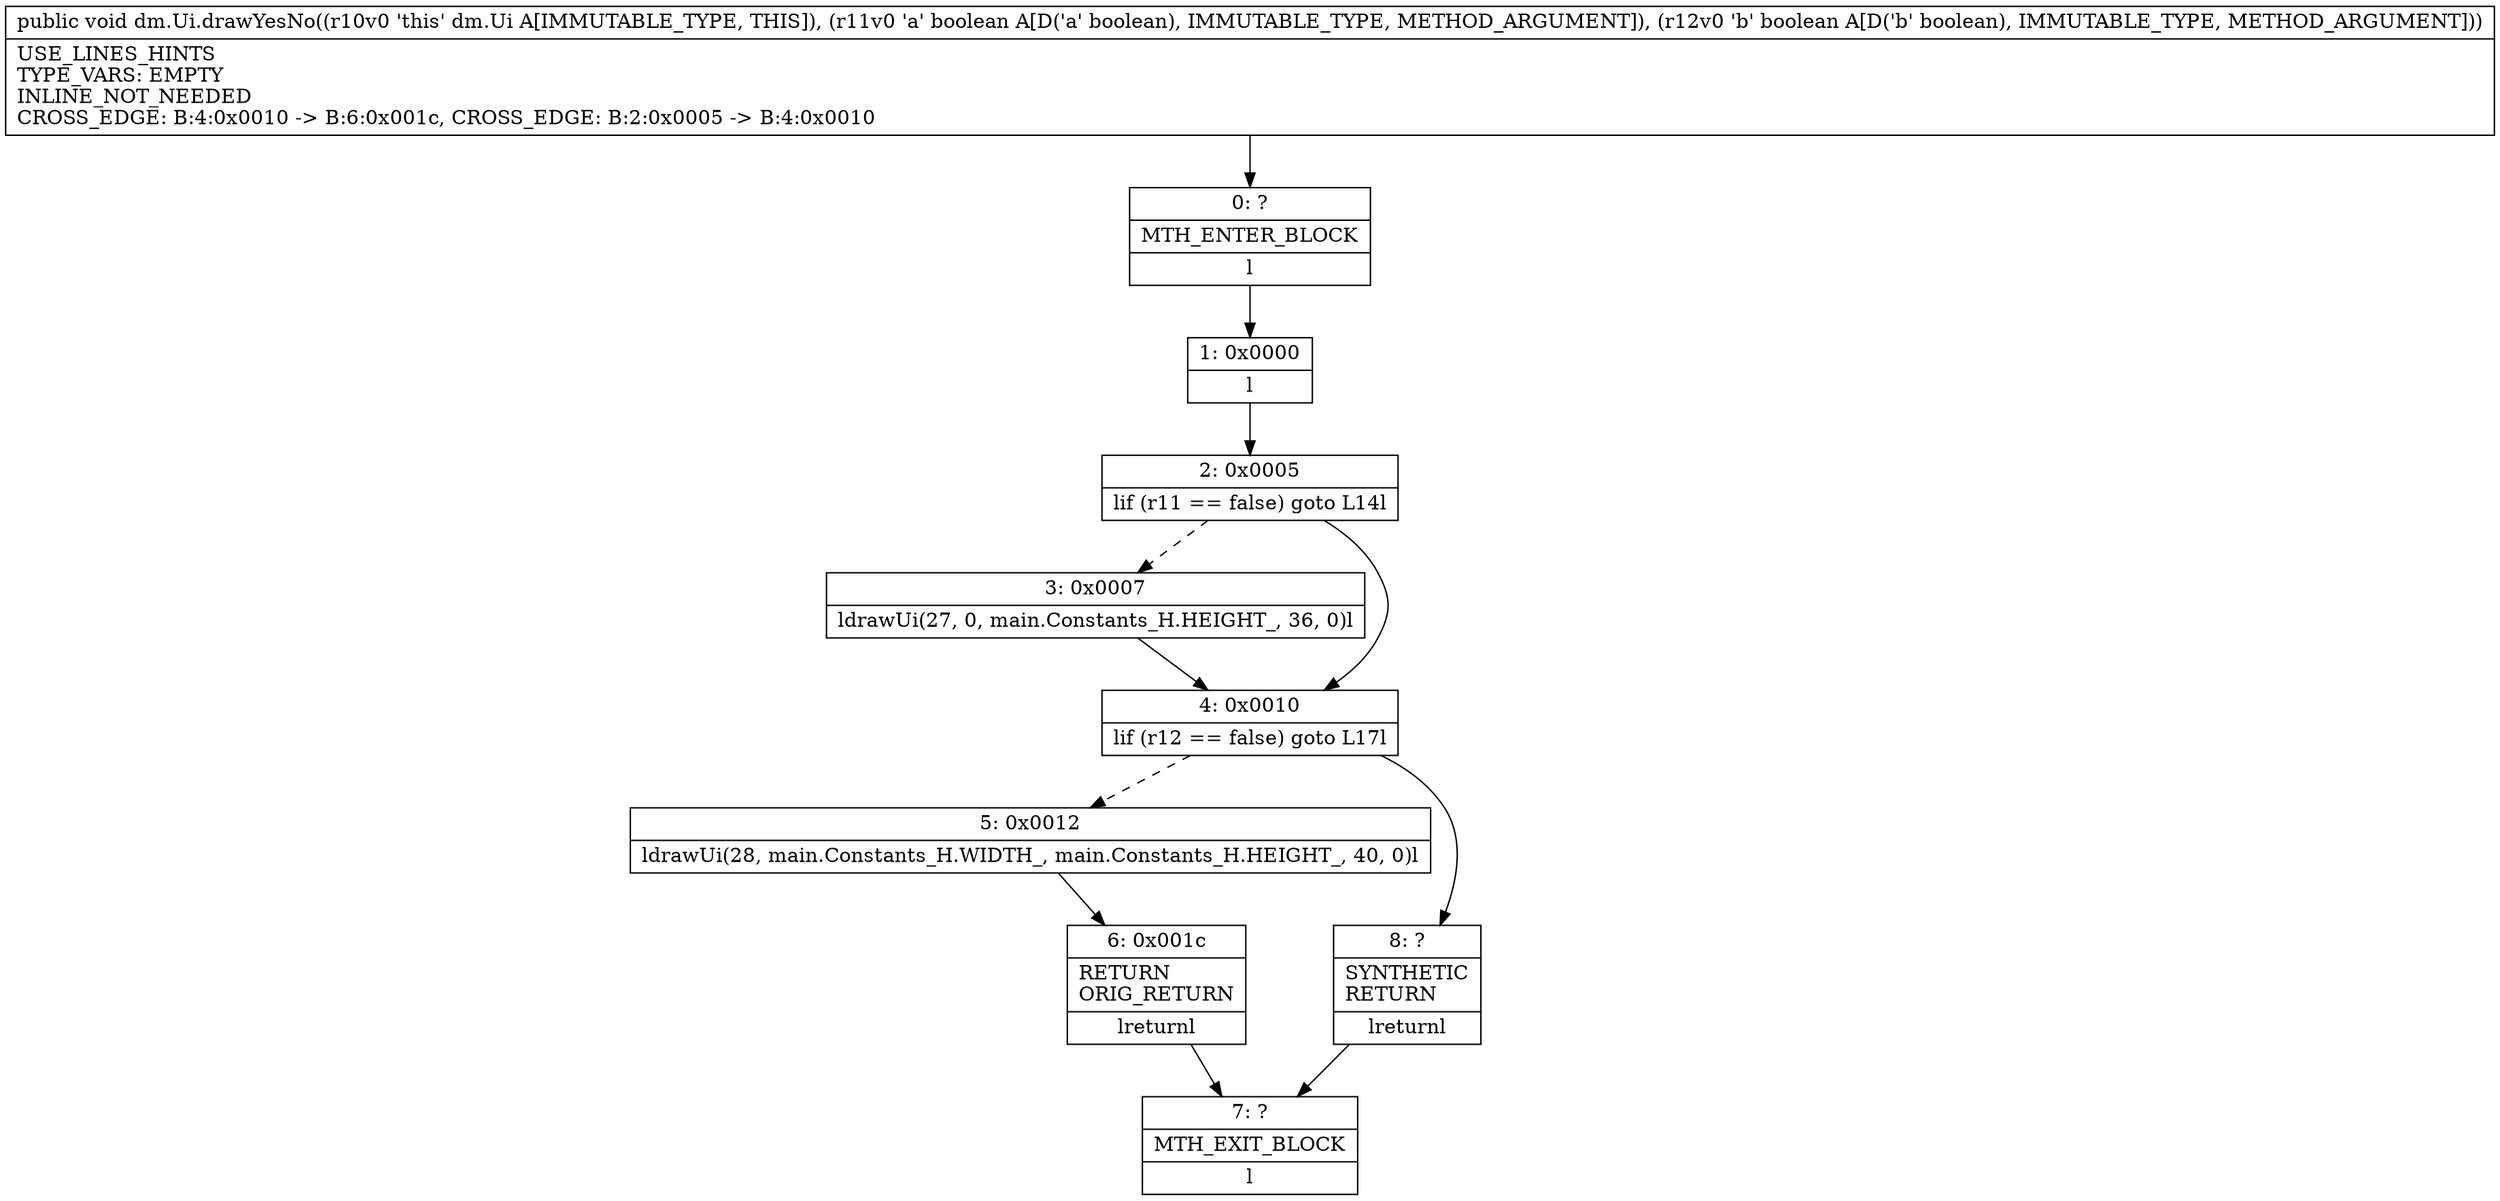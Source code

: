 digraph "CFG fordm.Ui.drawYesNo(ZZ)V" {
Node_0 [shape=record,label="{0\:\ ?|MTH_ENTER_BLOCK\l|l}"];
Node_1 [shape=record,label="{1\:\ 0x0000|l}"];
Node_2 [shape=record,label="{2\:\ 0x0005|lif (r11 == false) goto L14l}"];
Node_3 [shape=record,label="{3\:\ 0x0007|ldrawUi(27, 0, main.Constants_H.HEIGHT_, 36, 0)l}"];
Node_4 [shape=record,label="{4\:\ 0x0010|lif (r12 == false) goto L17l}"];
Node_5 [shape=record,label="{5\:\ 0x0012|ldrawUi(28, main.Constants_H.WIDTH_, main.Constants_H.HEIGHT_, 40, 0)l}"];
Node_6 [shape=record,label="{6\:\ 0x001c|RETURN\lORIG_RETURN\l|lreturnl}"];
Node_7 [shape=record,label="{7\:\ ?|MTH_EXIT_BLOCK\l|l}"];
Node_8 [shape=record,label="{8\:\ ?|SYNTHETIC\lRETURN\l|lreturnl}"];
MethodNode[shape=record,label="{public void dm.Ui.drawYesNo((r10v0 'this' dm.Ui A[IMMUTABLE_TYPE, THIS]), (r11v0 'a' boolean A[D('a' boolean), IMMUTABLE_TYPE, METHOD_ARGUMENT]), (r12v0 'b' boolean A[D('b' boolean), IMMUTABLE_TYPE, METHOD_ARGUMENT]))  | USE_LINES_HINTS\lTYPE_VARS: EMPTY\lINLINE_NOT_NEEDED\lCROSS_EDGE: B:4:0x0010 \-\> B:6:0x001c, CROSS_EDGE: B:2:0x0005 \-\> B:4:0x0010\l}"];
MethodNode -> Node_0;
Node_0 -> Node_1;
Node_1 -> Node_2;
Node_2 -> Node_3[style=dashed];
Node_2 -> Node_4;
Node_3 -> Node_4;
Node_4 -> Node_5[style=dashed];
Node_4 -> Node_8;
Node_5 -> Node_6;
Node_6 -> Node_7;
Node_8 -> Node_7;
}

